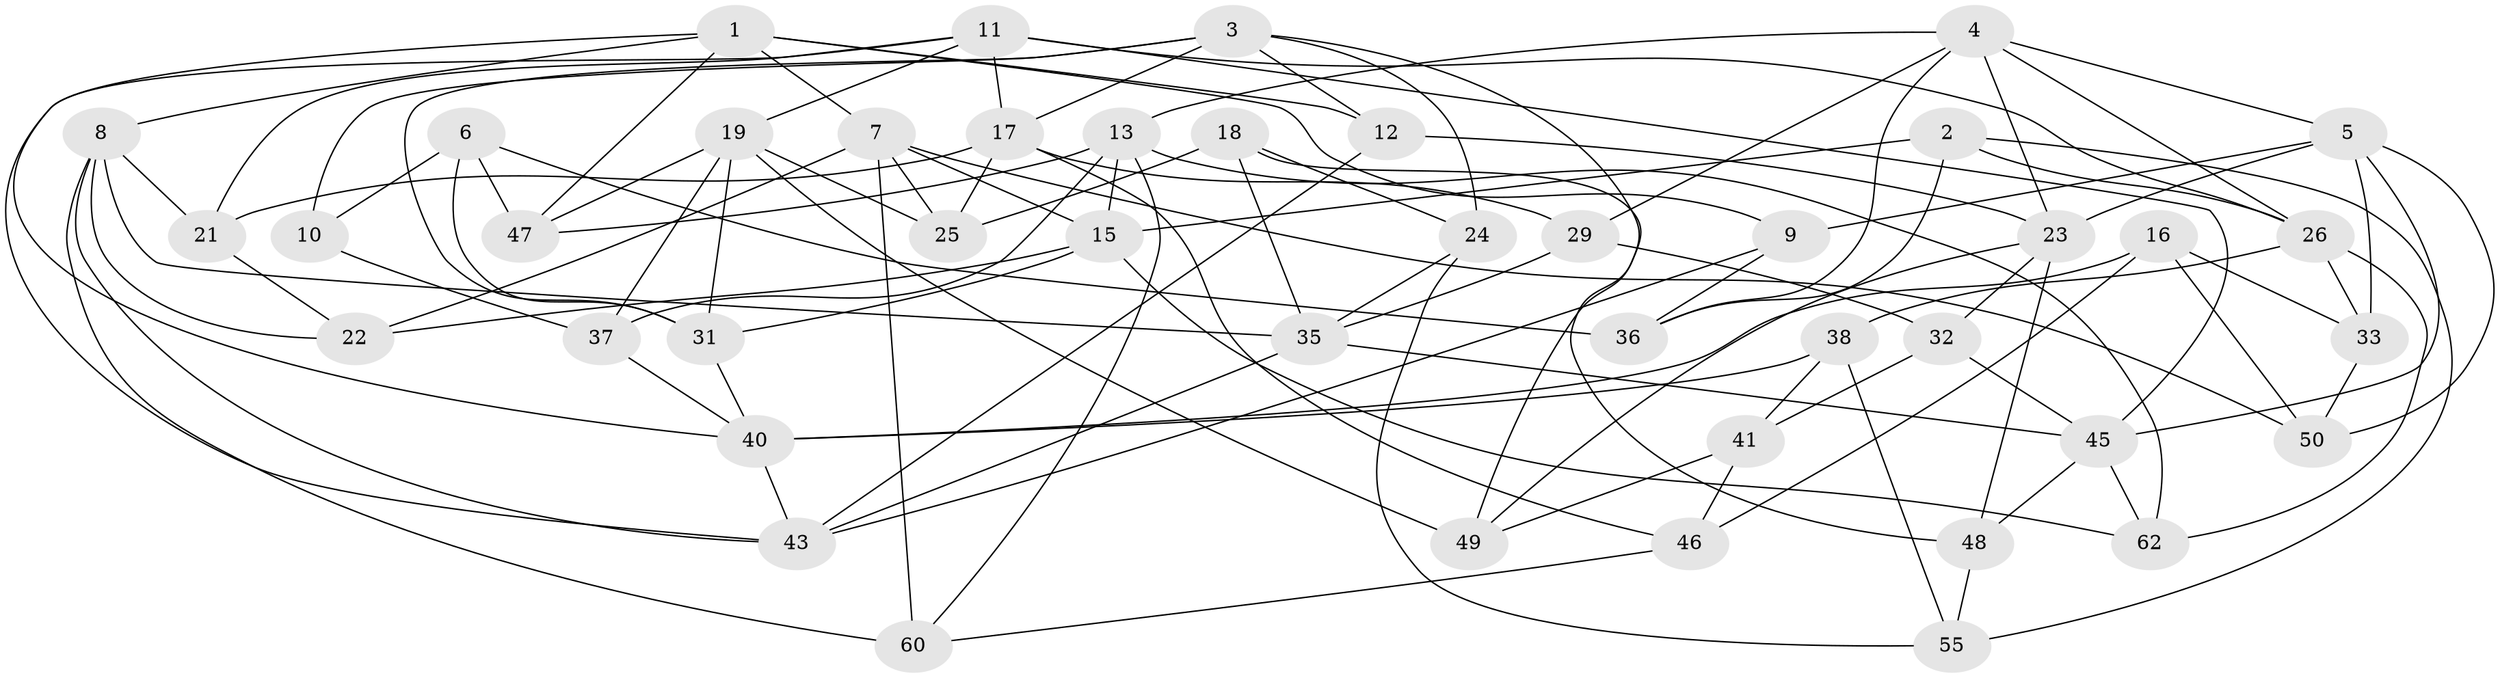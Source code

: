 // original degree distribution, {4: 1.0}
// Generated by graph-tools (version 1.1) at 2025/11/02/27/25 16:11:44]
// undirected, 44 vertices, 105 edges
graph export_dot {
graph [start="1"]
  node [color=gray90,style=filled];
  1 [super="+34"];
  2;
  3 [super="+54"];
  4 [super="+39"];
  5 [super="+52"];
  6 [super="+14"];
  7 [super="+63"];
  8 [super="+51"];
  9;
  10;
  11 [super="+61"];
  12;
  13 [super="+53"];
  15 [super="+20"];
  16;
  17 [super="+30"];
  18;
  19 [super="+28"];
  21;
  22;
  23 [super="+59"];
  24;
  25;
  26 [super="+27"];
  29;
  31 [super="+44"];
  32;
  33;
  35 [super="+56"];
  36;
  37;
  38;
  40 [super="+42"];
  41;
  43 [super="+58"];
  45 [super="+57"];
  46;
  47;
  48;
  49;
  50;
  55;
  60;
  62;
  1 -- 12;
  1 -- 40;
  1 -- 47;
  1 -- 9;
  1 -- 7;
  1 -- 8;
  2 -- 36;
  2 -- 26;
  2 -- 55;
  2 -- 15;
  3 -- 12;
  3 -- 17;
  3 -- 31;
  3 -- 24;
  3 -- 49;
  3 -- 10;
  4 -- 29;
  4 -- 5;
  4 -- 13;
  4 -- 36;
  4 -- 26;
  4 -- 23;
  5 -- 45;
  5 -- 50;
  5 -- 9;
  5 -- 33;
  5 -- 23;
  6 -- 31 [weight=2];
  6 -- 10 [weight=2];
  6 -- 36;
  6 -- 47;
  7 -- 22;
  7 -- 60;
  7 -- 25;
  7 -- 50;
  7 -- 15;
  8 -- 60;
  8 -- 43;
  8 -- 21;
  8 -- 22;
  8 -- 35;
  9 -- 43;
  9 -- 36;
  10 -- 37;
  11 -- 21;
  11 -- 45;
  11 -- 19;
  11 -- 17;
  11 -- 26;
  11 -- 43;
  12 -- 23;
  12 -- 43;
  13 -- 37;
  13 -- 15;
  13 -- 60;
  13 -- 62;
  13 -- 47;
  15 -- 62;
  15 -- 22;
  15 -- 31;
  16 -- 50;
  16 -- 33;
  16 -- 46;
  16 -- 40;
  17 -- 46;
  17 -- 29;
  17 -- 21;
  17 -- 25;
  18 -- 48;
  18 -- 25;
  18 -- 24;
  18 -- 35;
  19 -- 31;
  19 -- 47;
  19 -- 25;
  19 -- 49;
  19 -- 37;
  21 -- 22;
  23 -- 49;
  23 -- 32;
  23 -- 48;
  24 -- 55;
  24 -- 35;
  26 -- 62;
  26 -- 33;
  26 -- 38;
  29 -- 32;
  29 -- 35;
  31 -- 40;
  32 -- 41;
  32 -- 45;
  33 -- 50;
  35 -- 45;
  35 -- 43;
  37 -- 40;
  38 -- 55;
  38 -- 41;
  38 -- 40;
  40 -- 43;
  41 -- 46;
  41 -- 49;
  45 -- 48;
  45 -- 62;
  46 -- 60;
  48 -- 55;
}

